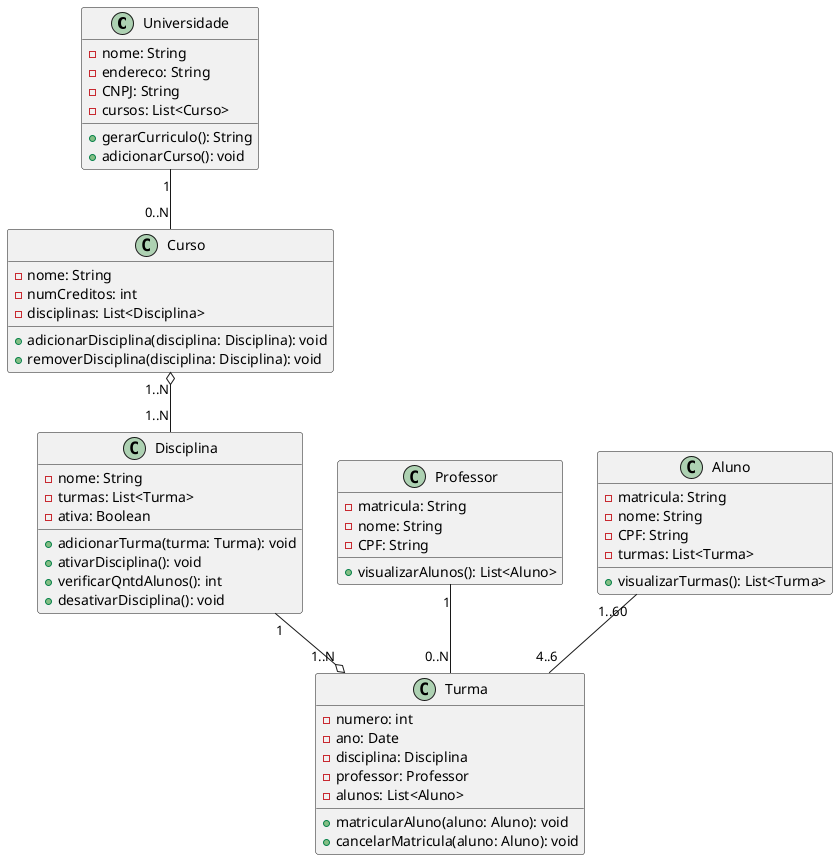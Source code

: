 @startuml

class Universidade {
  -nome: String
  -endereco: String
  -CNPJ: String
  -cursos: List<Curso>
  +gerarCurriculo(): String
  +adicionarCurso(): void
}

class Curso {
  -nome: String
  -numCreditos: int
  -disciplinas: List<Disciplina>
  +adicionarDisciplina(disciplina: Disciplina): void
  +removerDisciplina(disciplina: Disciplina): void
}

class Disciplina {
  -nome: String
  -turmas: List<Turma>
  -ativa: Boolean
  +adicionarTurma(turma: Turma): void
  +ativarDisciplina(): void
  +verificarQntdAlunos(): int
  +desativarDisciplina(): void
}

class Turma {
  -numero: int
  -ano: Date
  -disciplina: Disciplina
  -professor: Professor
  -alunos: List<Aluno>
  +matricularAluno(aluno: Aluno): void
  +cancelarMatricula(aluno: Aluno): void
}

class Professor {
  -matricula: String
  -nome: String
  -CPF: String
  +visualizarAlunos(): List<Aluno>
}

class Aluno {
  -matricula: String
  -nome: String  
  -CPF: String 
  -turmas: List<Turma>
  +visualizarTurmas(): List<Turma>
}

Universidade "1" -- "0..N" Curso
Curso "1..N" o-- "1..N" Disciplina
Disciplina "1" --o "1..N" Turma
Professor "1" -- "0..N" Turma
Aluno "1..60" -- "4..6" Turma

@enduml